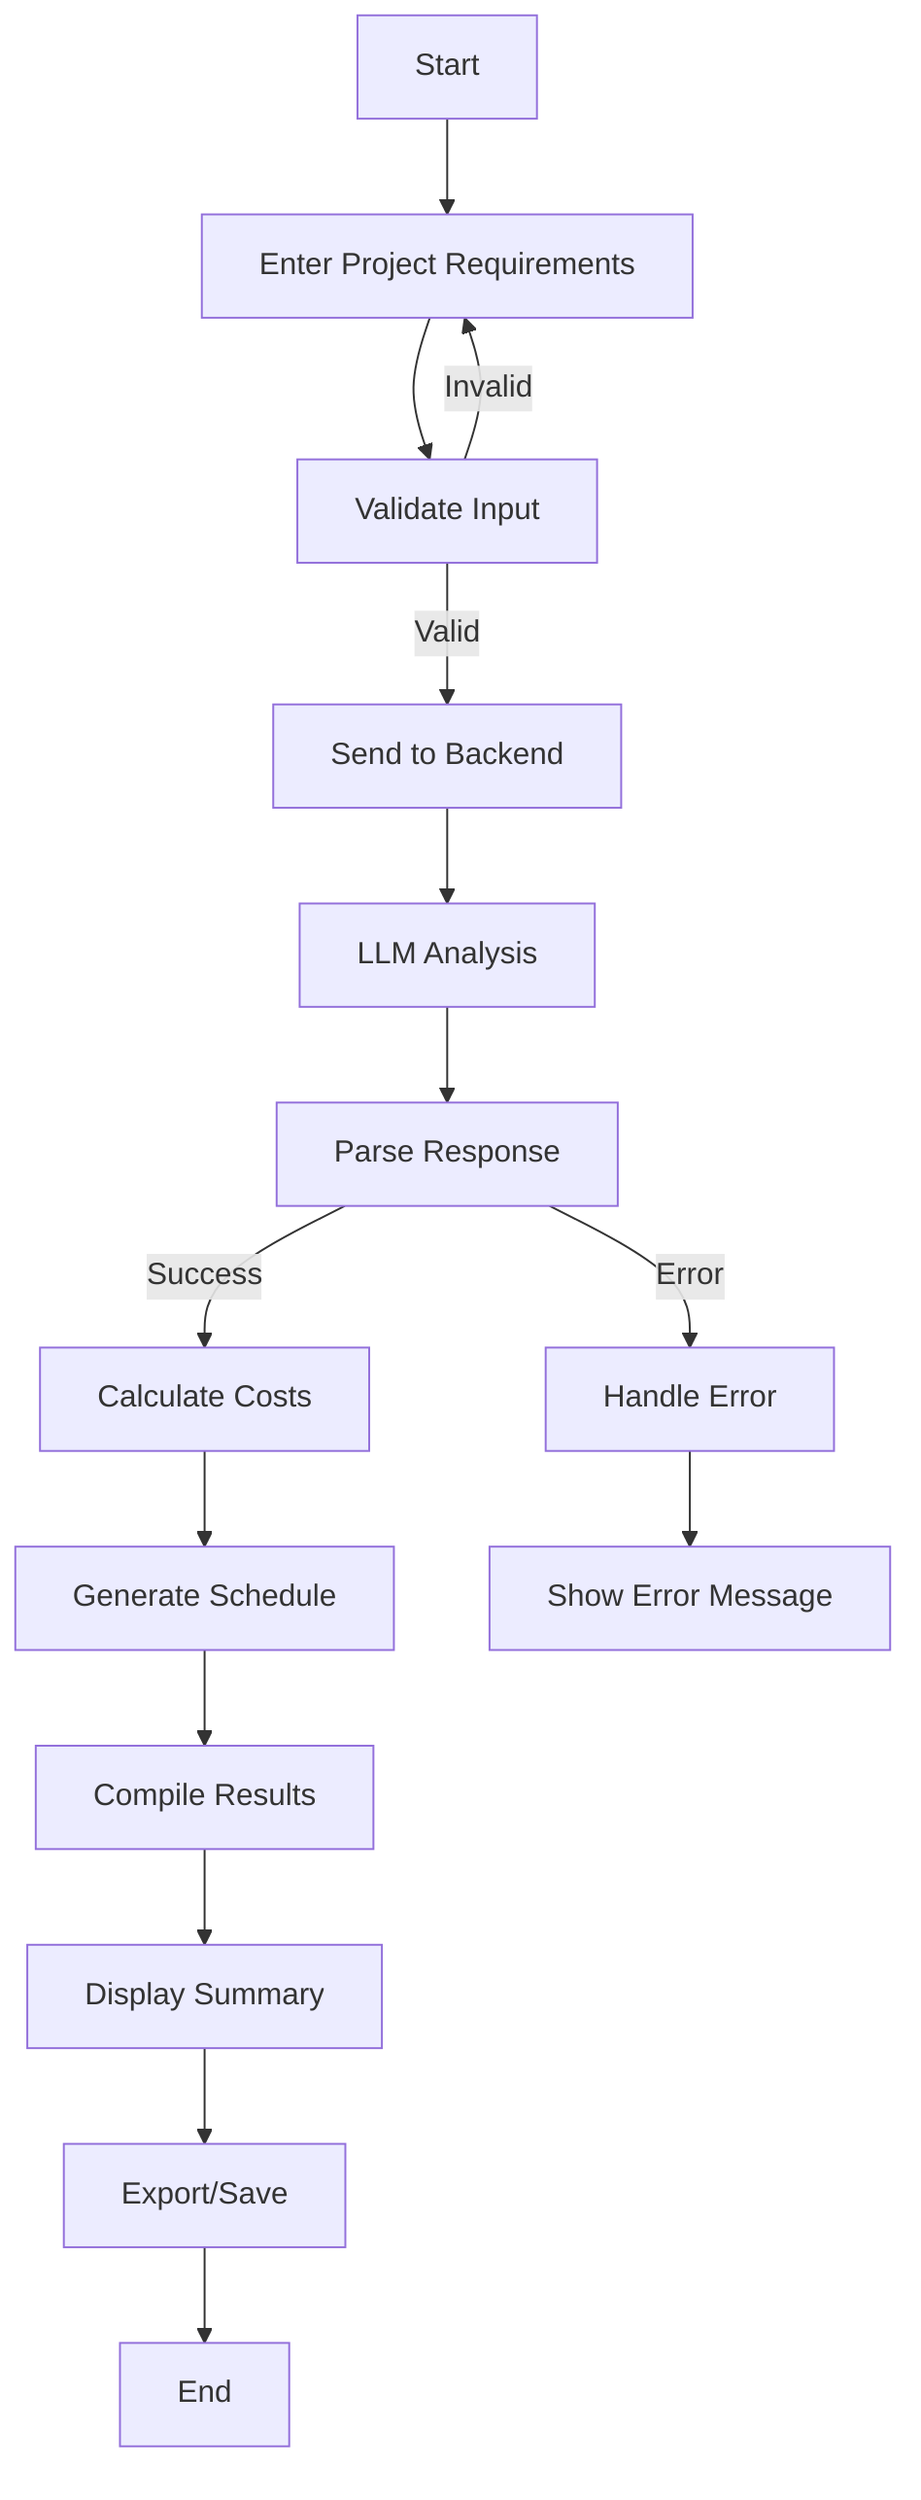 flowchart TD
    A[Start] --> B[Enter Project Requirements]
    B --> C[Validate Input]
    C -->|Valid| D[Send to Backend]
    C -->|Invalid| B
    D --> E[LLM Analysis]
    E --> F[Parse Response]
    F -->|Success| G[Calculate Costs]
    F -->|Error| H[Handle Error]
    G --> I[Generate Schedule]
    I --> J[Compile Results]
    J --> K[Display Summary]
    H --> L[Show Error Message]
    K --> M[Export/Save]
    M --> N[End]